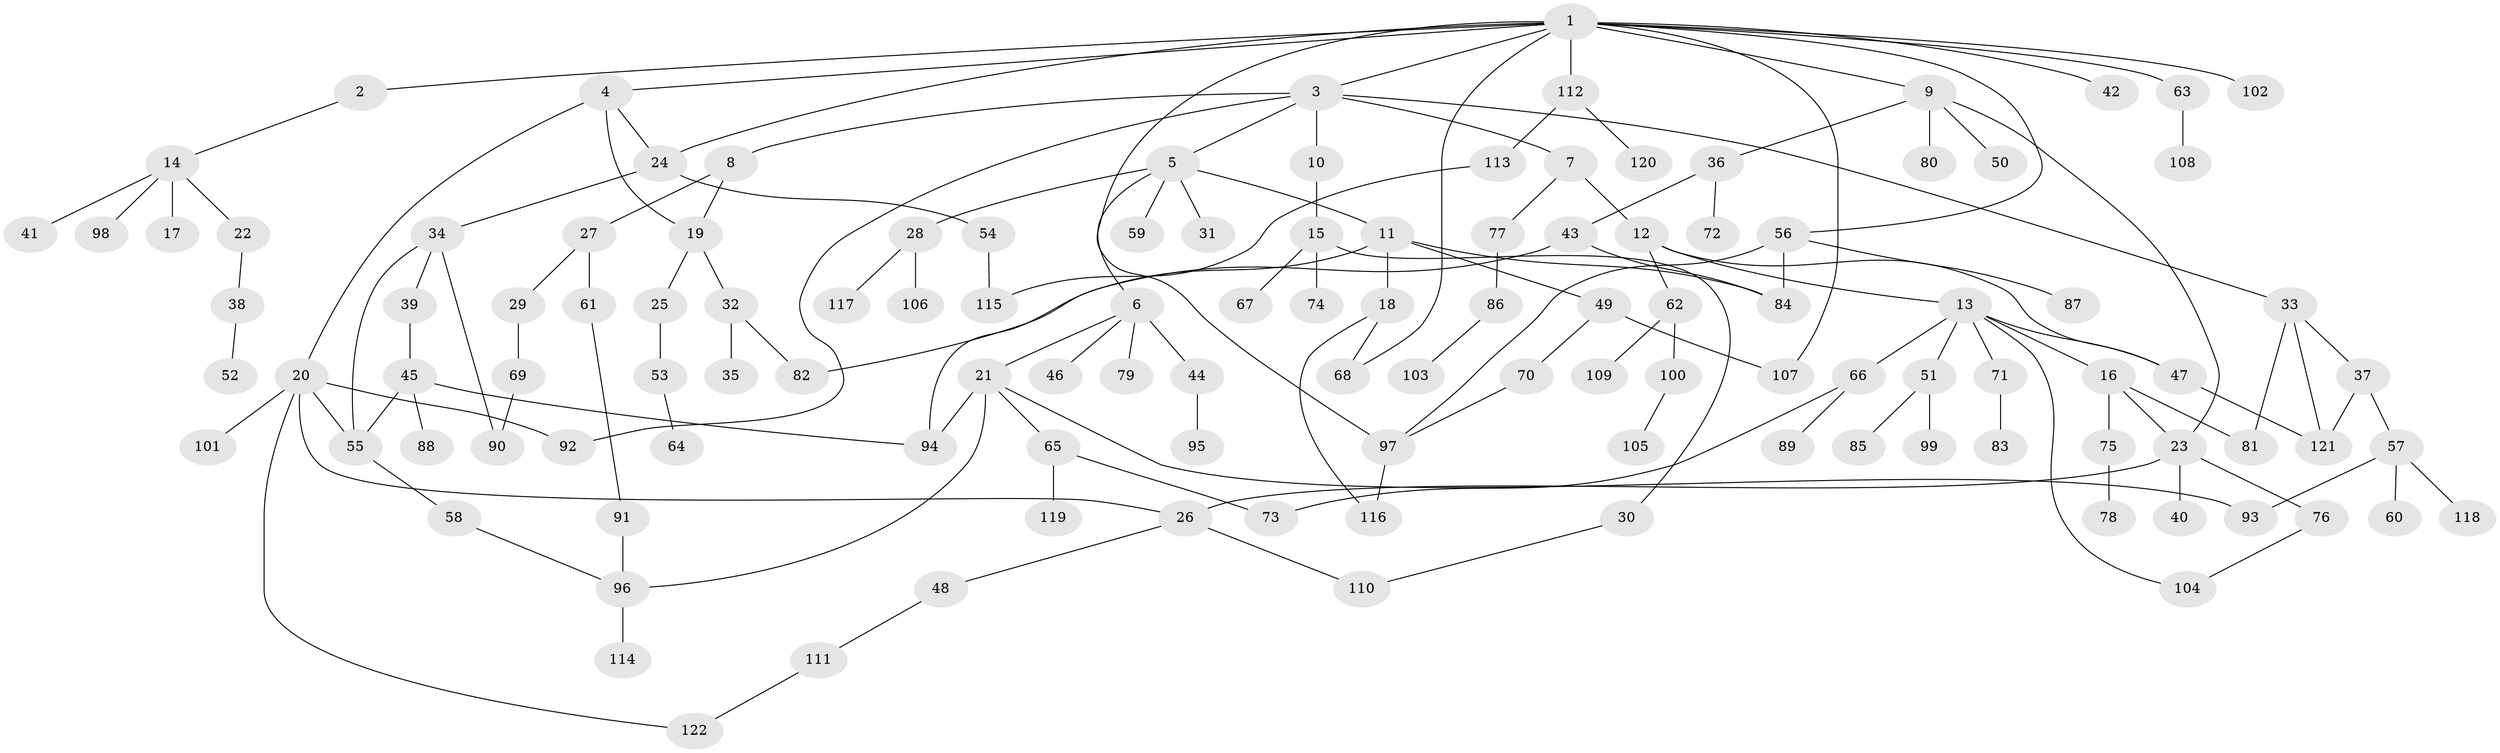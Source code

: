// Generated by graph-tools (version 1.1) at 2025/01/03/09/25 03:01:06]
// undirected, 122 vertices, 151 edges
graph export_dot {
graph [start="1"]
  node [color=gray90,style=filled];
  1;
  2;
  3;
  4;
  5;
  6;
  7;
  8;
  9;
  10;
  11;
  12;
  13;
  14;
  15;
  16;
  17;
  18;
  19;
  20;
  21;
  22;
  23;
  24;
  25;
  26;
  27;
  28;
  29;
  30;
  31;
  32;
  33;
  34;
  35;
  36;
  37;
  38;
  39;
  40;
  41;
  42;
  43;
  44;
  45;
  46;
  47;
  48;
  49;
  50;
  51;
  52;
  53;
  54;
  55;
  56;
  57;
  58;
  59;
  60;
  61;
  62;
  63;
  64;
  65;
  66;
  67;
  68;
  69;
  70;
  71;
  72;
  73;
  74;
  75;
  76;
  77;
  78;
  79;
  80;
  81;
  82;
  83;
  84;
  85;
  86;
  87;
  88;
  89;
  90;
  91;
  92;
  93;
  94;
  95;
  96;
  97;
  98;
  99;
  100;
  101;
  102;
  103;
  104;
  105;
  106;
  107;
  108;
  109;
  110;
  111;
  112;
  113;
  114;
  115;
  116;
  117;
  118;
  119;
  120;
  121;
  122;
  1 -- 2;
  1 -- 3;
  1 -- 4;
  1 -- 9;
  1 -- 24;
  1 -- 42;
  1 -- 56;
  1 -- 63;
  1 -- 68;
  1 -- 102;
  1 -- 107;
  1 -- 112;
  1 -- 97;
  2 -- 14;
  3 -- 5;
  3 -- 7;
  3 -- 8;
  3 -- 10;
  3 -- 33;
  3 -- 92;
  4 -- 19;
  4 -- 20;
  4 -- 24;
  5 -- 6;
  5 -- 11;
  5 -- 28;
  5 -- 31;
  5 -- 59;
  6 -- 21;
  6 -- 44;
  6 -- 46;
  6 -- 79;
  7 -- 12;
  7 -- 77;
  8 -- 27;
  8 -- 19;
  9 -- 36;
  9 -- 50;
  9 -- 80;
  9 -- 23;
  10 -- 15;
  11 -- 18;
  11 -- 49;
  11 -- 84;
  11 -- 94;
  12 -- 13;
  12 -- 62;
  12 -- 47;
  13 -- 16;
  13 -- 47;
  13 -- 51;
  13 -- 66;
  13 -- 71;
  13 -- 104;
  14 -- 17;
  14 -- 22;
  14 -- 41;
  14 -- 98;
  15 -- 30;
  15 -- 67;
  15 -- 74;
  16 -- 23;
  16 -- 75;
  16 -- 81;
  18 -- 116;
  18 -- 68;
  19 -- 25;
  19 -- 32;
  20 -- 92;
  20 -- 101;
  20 -- 55;
  20 -- 122;
  20 -- 26;
  21 -- 65;
  21 -- 94;
  21 -- 96;
  21 -- 93;
  22 -- 38;
  23 -- 26;
  23 -- 40;
  23 -- 76;
  24 -- 34;
  24 -- 54;
  25 -- 53;
  26 -- 48;
  26 -- 110;
  27 -- 29;
  27 -- 61;
  28 -- 106;
  28 -- 117;
  29 -- 69;
  30 -- 110;
  32 -- 35;
  32 -- 82;
  33 -- 37;
  33 -- 121;
  33 -- 81;
  34 -- 39;
  34 -- 55;
  34 -- 90;
  36 -- 43;
  36 -- 72;
  37 -- 57;
  37 -- 121;
  38 -- 52;
  39 -- 45;
  43 -- 82;
  43 -- 84;
  44 -- 95;
  45 -- 88;
  45 -- 94;
  45 -- 55;
  47 -- 121;
  48 -- 111;
  49 -- 70;
  49 -- 107;
  51 -- 85;
  51 -- 99;
  53 -- 64;
  54 -- 115;
  55 -- 58;
  56 -- 87;
  56 -- 97;
  56 -- 84;
  57 -- 60;
  57 -- 93;
  57 -- 118;
  58 -- 96;
  61 -- 91;
  62 -- 100;
  62 -- 109;
  63 -- 108;
  65 -- 119;
  65 -- 73;
  66 -- 73;
  66 -- 89;
  69 -- 90;
  70 -- 97;
  71 -- 83;
  75 -- 78;
  76 -- 104;
  77 -- 86;
  86 -- 103;
  91 -- 96;
  96 -- 114;
  97 -- 116;
  100 -- 105;
  111 -- 122;
  112 -- 113;
  112 -- 120;
  113 -- 115;
}
